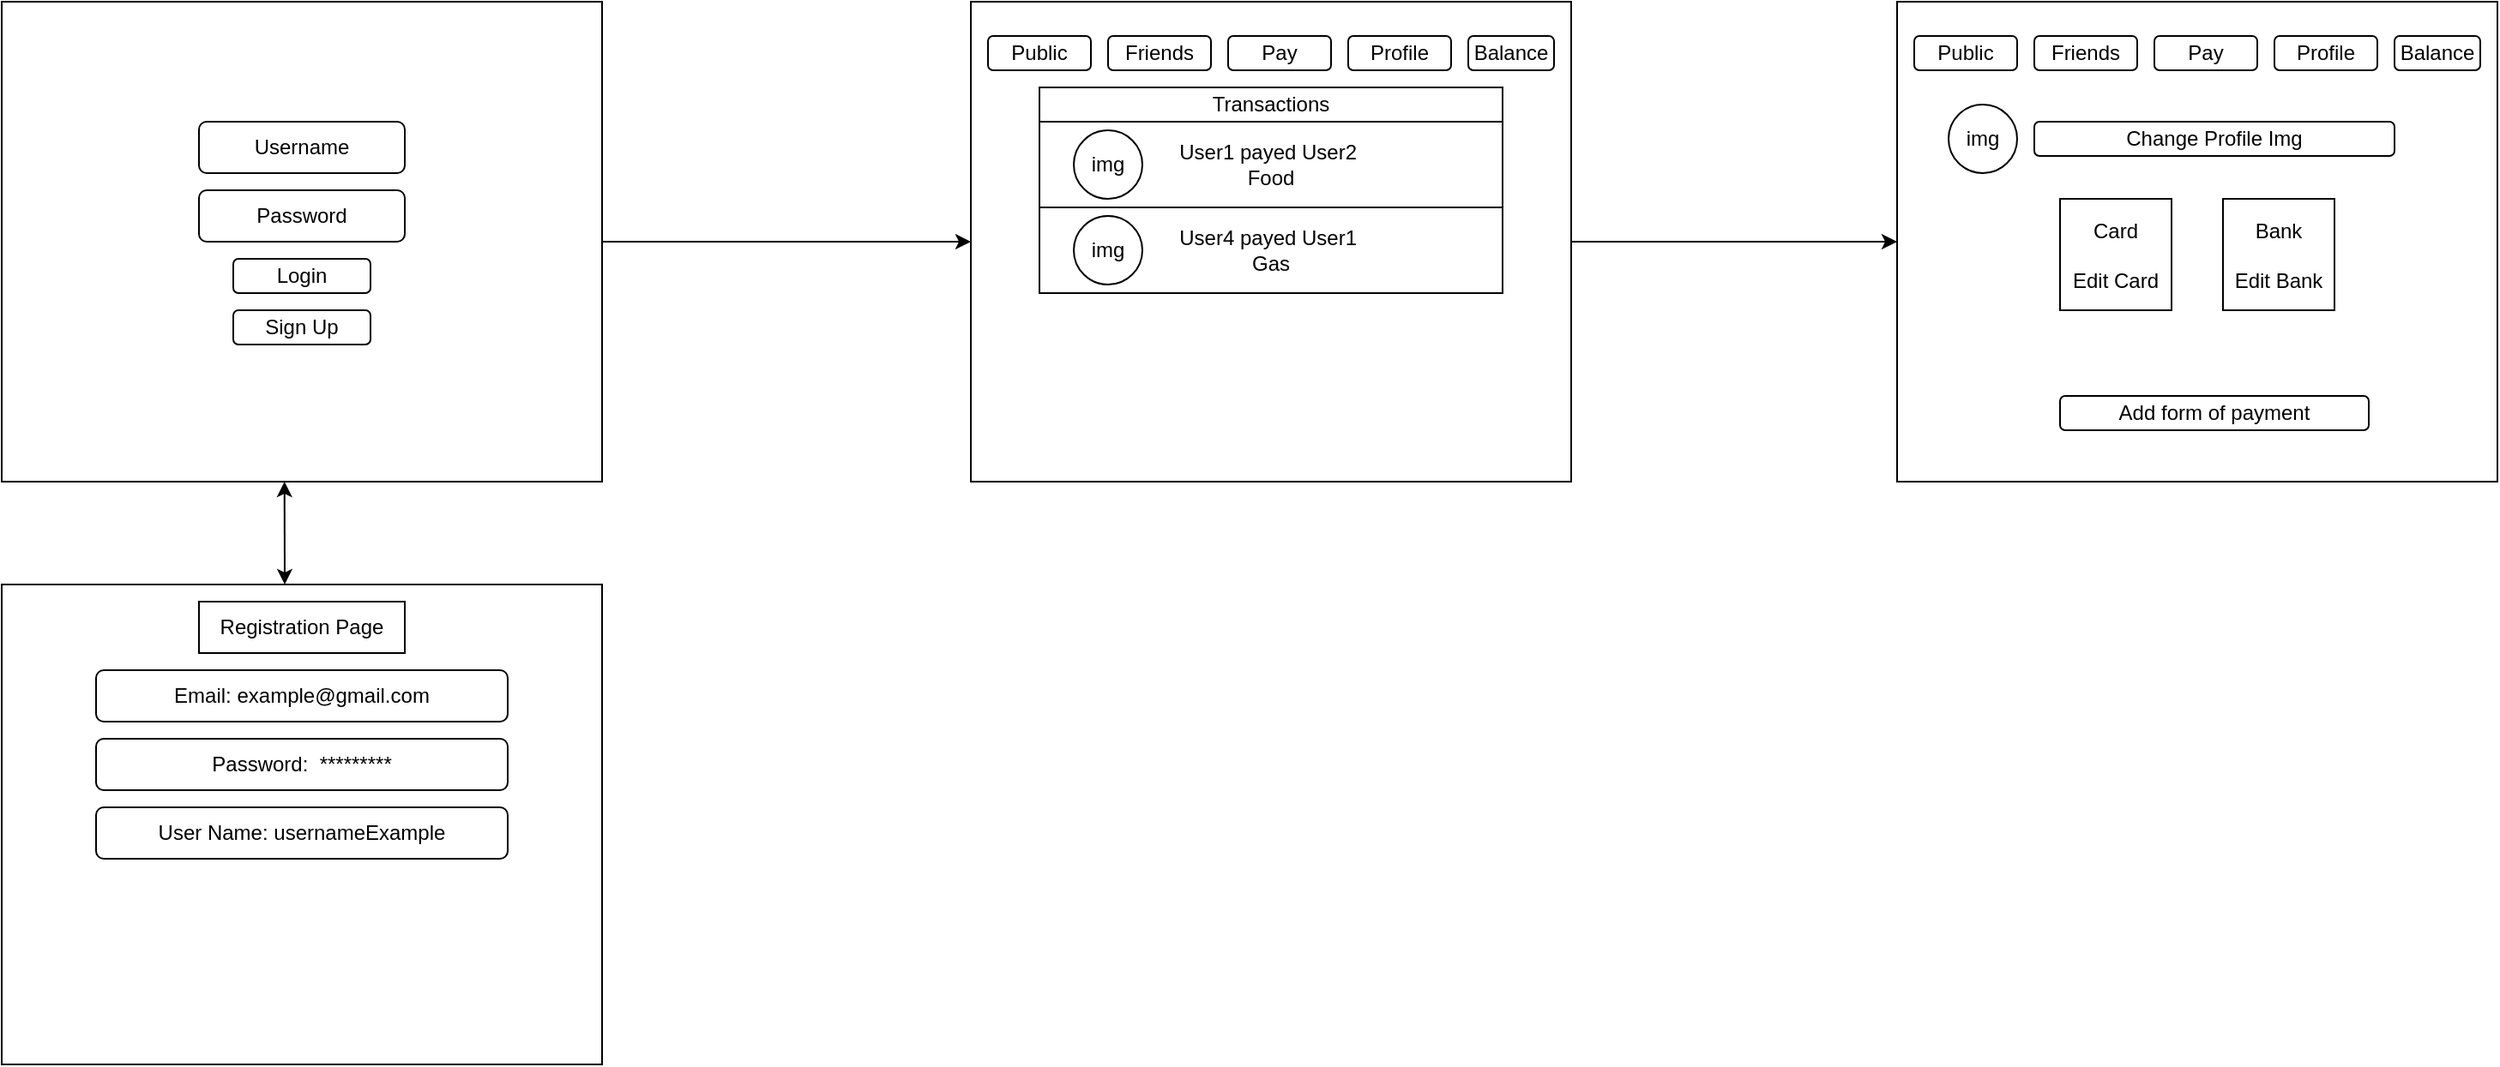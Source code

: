 <mxfile version="20.2.8" type="github"><diagram id="38UOK5qyNDvVXgqOqczM" name="Page-1"><mxGraphModel dx="983" dy="569" grid="1" gridSize="10" guides="1" tooltips="1" connect="1" arrows="1" fold="1" page="1" pageScale="1" pageWidth="850" pageHeight="1100" math="0" shadow="0"><root><mxCell id="0"/><mxCell id="1" parent="0"/><mxCell id="46MFNht8tQoFE0F5DEMg-3" value="" style="rounded=0;whiteSpace=wrap;html=1;" vertex="1" parent="1"><mxGeometry x="75" y="100" width="350" height="280" as="geometry"/></mxCell><mxCell id="46MFNht8tQoFE0F5DEMg-5" value="Username" style="rounded=1;whiteSpace=wrap;html=1;" vertex="1" parent="1"><mxGeometry x="190" y="170" width="120" height="30" as="geometry"/></mxCell><mxCell id="46MFNht8tQoFE0F5DEMg-6" value="Password" style="rounded=1;whiteSpace=wrap;html=1;" vertex="1" parent="1"><mxGeometry x="190" y="210" width="120" height="30" as="geometry"/></mxCell><mxCell id="46MFNht8tQoFE0F5DEMg-7" value="Login" style="rounded=1;whiteSpace=wrap;html=1;" vertex="1" parent="1"><mxGeometry x="210" y="250" width="80" height="20" as="geometry"/></mxCell><mxCell id="46MFNht8tQoFE0F5DEMg-8" value="Sign Up" style="rounded=1;whiteSpace=wrap;html=1;" vertex="1" parent="1"><mxGeometry x="210" y="280" width="80" height="20" as="geometry"/></mxCell><mxCell id="46MFNht8tQoFE0F5DEMg-10" value="" style="rounded=0;whiteSpace=wrap;html=1;" vertex="1" parent="1"><mxGeometry x="75" y="440" width="350" height="280" as="geometry"/></mxCell><mxCell id="46MFNht8tQoFE0F5DEMg-12" value="Registration Page" style="rounded=0;whiteSpace=wrap;html=1;" vertex="1" parent="1"><mxGeometry x="190" y="450" width="120" height="30" as="geometry"/></mxCell><mxCell id="46MFNht8tQoFE0F5DEMg-13" value="Email: example@gmail.com" style="rounded=1;whiteSpace=wrap;html=1;" vertex="1" parent="1"><mxGeometry x="130" y="490" width="240" height="30" as="geometry"/></mxCell><mxCell id="46MFNht8tQoFE0F5DEMg-14" value="Password: &amp;nbsp;*********" style="rounded=1;whiteSpace=wrap;html=1;" vertex="1" parent="1"><mxGeometry x="130" y="530" width="240" height="30" as="geometry"/></mxCell><mxCell id="46MFNht8tQoFE0F5DEMg-15" value="User Name: usernameExample" style="rounded=1;whiteSpace=wrap;html=1;" vertex="1" parent="1"><mxGeometry x="130" y="570" width="240" height="30" as="geometry"/></mxCell><mxCell id="46MFNht8tQoFE0F5DEMg-17" value="" style="rounded=0;whiteSpace=wrap;html=1;" vertex="1" parent="1"><mxGeometry x="640" y="100" width="350" height="280" as="geometry"/></mxCell><mxCell id="46MFNht8tQoFE0F5DEMg-18" value="" style="endArrow=classic;html=1;rounded=0;entryX=0;entryY=0.5;entryDx=0;entryDy=0;" edge="1" parent="1" target="46MFNht8tQoFE0F5DEMg-17"><mxGeometry width="50" height="50" relative="1" as="geometry"><mxPoint x="425" y="240" as="sourcePoint"/><mxPoint x="475" y="190" as="targetPoint"/></mxGeometry></mxCell><mxCell id="46MFNht8tQoFE0F5DEMg-19" value="Transactions" style="rounded=0;whiteSpace=wrap;html=1;" vertex="1" parent="1"><mxGeometry x="680" y="150" width="270" height="20" as="geometry"/></mxCell><mxCell id="46MFNht8tQoFE0F5DEMg-20" value="User1 payed User2&amp;nbsp;&lt;br&gt;Food" style="rounded=0;whiteSpace=wrap;html=1;align=center;" vertex="1" parent="1"><mxGeometry x="680" y="170" width="270" height="50" as="geometry"/></mxCell><mxCell id="46MFNht8tQoFE0F5DEMg-21" value="img" style="ellipse;whiteSpace=wrap;html=1;aspect=fixed;" vertex="1" parent="1"><mxGeometry x="700" y="175" width="40" height="40" as="geometry"/></mxCell><mxCell id="46MFNht8tQoFE0F5DEMg-22" value="User4 payed User1&amp;nbsp;&lt;br&gt;Gas" style="rounded=0;whiteSpace=wrap;html=1;align=center;" vertex="1" parent="1"><mxGeometry x="680" y="220" width="270" height="50" as="geometry"/></mxCell><mxCell id="46MFNht8tQoFE0F5DEMg-23" value="img" style="ellipse;whiteSpace=wrap;html=1;aspect=fixed;" vertex="1" parent="1"><mxGeometry x="700" y="225" width="40" height="40" as="geometry"/></mxCell><mxCell id="46MFNht8tQoFE0F5DEMg-25" value="Profile" style="rounded=1;whiteSpace=wrap;html=1;" vertex="1" parent="1"><mxGeometry x="860" y="120" width="60" height="20" as="geometry"/></mxCell><mxCell id="46MFNht8tQoFE0F5DEMg-26" value="Public" style="rounded=1;whiteSpace=wrap;html=1;" vertex="1" parent="1"><mxGeometry x="650" y="120" width="60" height="20" as="geometry"/></mxCell><mxCell id="46MFNht8tQoFE0F5DEMg-27" value="Friends" style="rounded=1;whiteSpace=wrap;html=1;" vertex="1" parent="1"><mxGeometry x="720" y="120" width="60" height="20" as="geometry"/></mxCell><mxCell id="46MFNht8tQoFE0F5DEMg-28" value="Balance" style="rounded=1;whiteSpace=wrap;html=1;" vertex="1" parent="1"><mxGeometry x="930" y="120" width="50" height="20" as="geometry"/></mxCell><mxCell id="46MFNht8tQoFE0F5DEMg-29" value="Pay" style="rounded=1;whiteSpace=wrap;html=1;" vertex="1" parent="1"><mxGeometry x="790" y="120" width="60" height="20" as="geometry"/></mxCell><mxCell id="46MFNht8tQoFE0F5DEMg-31" value="" style="endArrow=classic;startArrow=classic;html=1;rounded=0;entryX=0.471;entryY=1;entryDx=0;entryDy=0;entryPerimeter=0;" edge="1" parent="1" target="46MFNht8tQoFE0F5DEMg-3"><mxGeometry width="50" height="50" relative="1" as="geometry"><mxPoint x="240" y="440" as="sourcePoint"/><mxPoint x="290" y="390" as="targetPoint"/></mxGeometry></mxCell><mxCell id="46MFNht8tQoFE0F5DEMg-54" value="" style="rounded=0;whiteSpace=wrap;html=1;" vertex="1" parent="1"><mxGeometry x="1180" y="100" width="350" height="280" as="geometry"/></mxCell><mxCell id="46MFNht8tQoFE0F5DEMg-57" value="img" style="ellipse;whiteSpace=wrap;html=1;aspect=fixed;" vertex="1" parent="1"><mxGeometry x="1210" y="160" width="40" height="40" as="geometry"/></mxCell><mxCell id="46MFNht8tQoFE0F5DEMg-60" value="Profile" style="rounded=1;whiteSpace=wrap;html=1;" vertex="1" parent="1"><mxGeometry x="1400" y="120" width="60" height="20" as="geometry"/></mxCell><mxCell id="46MFNht8tQoFE0F5DEMg-61" value="Public" style="rounded=1;whiteSpace=wrap;html=1;" vertex="1" parent="1"><mxGeometry x="1190" y="120" width="60" height="20" as="geometry"/></mxCell><mxCell id="46MFNht8tQoFE0F5DEMg-62" value="Friends" style="rounded=1;whiteSpace=wrap;html=1;" vertex="1" parent="1"><mxGeometry x="1260" y="120" width="60" height="20" as="geometry"/></mxCell><mxCell id="46MFNht8tQoFE0F5DEMg-63" value="Balance" style="rounded=1;whiteSpace=wrap;html=1;" vertex="1" parent="1"><mxGeometry x="1470" y="120" width="50" height="20" as="geometry"/></mxCell><mxCell id="46MFNht8tQoFE0F5DEMg-64" value="Pay" style="rounded=1;whiteSpace=wrap;html=1;" vertex="1" parent="1"><mxGeometry x="1330" y="120" width="60" height="20" as="geometry"/></mxCell><mxCell id="46MFNht8tQoFE0F5DEMg-65" value="Change Profile Img" style="rounded=1;whiteSpace=wrap;html=1;" vertex="1" parent="1"><mxGeometry x="1260" y="170" width="210" height="20" as="geometry"/></mxCell><mxCell id="46MFNht8tQoFE0F5DEMg-66" value="Add form of payment" style="rounded=1;whiteSpace=wrap;html=1;" vertex="1" parent="1"><mxGeometry x="1275" y="330" width="180" height="20" as="geometry"/></mxCell><mxCell id="46MFNht8tQoFE0F5DEMg-67" value="Card&lt;br&gt;&lt;br&gt;Edit Card" style="whiteSpace=wrap;html=1;aspect=fixed;" vertex="1" parent="1"><mxGeometry x="1275" y="215" width="65" height="65" as="geometry"/></mxCell><mxCell id="46MFNht8tQoFE0F5DEMg-68" value="Bank&lt;br&gt;&lt;br&gt;Edit Bank" style="whiteSpace=wrap;html=1;aspect=fixed;" vertex="1" parent="1"><mxGeometry x="1370" y="215" width="65" height="65" as="geometry"/></mxCell><mxCell id="46MFNht8tQoFE0F5DEMg-69" value="" style="endArrow=classic;html=1;rounded=0;entryX=0;entryY=0.5;entryDx=0;entryDy=0;" edge="1" parent="1" target="46MFNht8tQoFE0F5DEMg-54"><mxGeometry width="50" height="50" relative="1" as="geometry"><mxPoint x="990" y="240" as="sourcePoint"/><mxPoint x="1040" y="190" as="targetPoint"/></mxGeometry></mxCell></root></mxGraphModel></diagram></mxfile>
